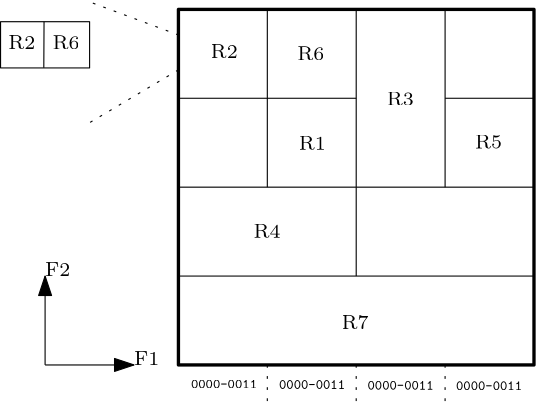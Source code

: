 <?xml version="1.0"?>
<!DOCTYPE ipe SYSTEM "ipe.dtd">
<ipe version="70218" creator="Ipe 7.2.28">
<info created="D:20241121190332" modified="D:20241121205025"/>
<ipestyle name="basic">
<symbol name="arrow/arc(spx)">
<path stroke="sym-stroke" fill="sym-stroke" pen="sym-pen">
0 0 m
-1 0.333 l
-1 -0.333 l
h
</path>
</symbol>
<symbol name="arrow/farc(spx)">
<path stroke="sym-stroke" fill="white" pen="sym-pen">
0 0 m
-1 0.333 l
-1 -0.333 l
h
</path>
</symbol>
<symbol name="arrow/ptarc(spx)">
<path stroke="sym-stroke" fill="sym-stroke" pen="sym-pen">
0 0 m
-1 0.333 l
-0.8 0 l
-1 -0.333 l
h
</path>
</symbol>
<symbol name="arrow/fptarc(spx)">
<path stroke="sym-stroke" fill="white" pen="sym-pen">
0 0 m
-1 0.333 l
-0.8 0 l
-1 -0.333 l
h
</path>
</symbol>
<symbol name="mark/circle(sx)" transformations="translations">
<path fill="sym-stroke">
0.6 0 0 0.6 0 0 e
0.4 0 0 0.4 0 0 e
</path>
</symbol>
<symbol name="mark/disk(sx)" transformations="translations">
<path fill="sym-stroke">
0.6 0 0 0.6 0 0 e
</path>
</symbol>
<symbol name="mark/fdisk(sfx)" transformations="translations">
<group>
<path fill="sym-fill">
0.5 0 0 0.5 0 0 e
</path>
<path fill="sym-stroke" fillrule="eofill">
0.6 0 0 0.6 0 0 e
0.4 0 0 0.4 0 0 e
</path>
</group>
</symbol>
<symbol name="mark/box(sx)" transformations="translations">
<path fill="sym-stroke" fillrule="eofill">
-0.6 -0.6 m
0.6 -0.6 l
0.6 0.6 l
-0.6 0.6 l
h
-0.4 -0.4 m
0.4 -0.4 l
0.4 0.4 l
-0.4 0.4 l
h
</path>
</symbol>
<symbol name="mark/square(sx)" transformations="translations">
<path fill="sym-stroke">
-0.6 -0.6 m
0.6 -0.6 l
0.6 0.6 l
-0.6 0.6 l
h
</path>
</symbol>
<symbol name="mark/fsquare(sfx)" transformations="translations">
<group>
<path fill="sym-fill">
-0.5 -0.5 m
0.5 -0.5 l
0.5 0.5 l
-0.5 0.5 l
h
</path>
<path fill="sym-stroke" fillrule="eofill">
-0.6 -0.6 m
0.6 -0.6 l
0.6 0.6 l
-0.6 0.6 l
h
-0.4 -0.4 m
0.4 -0.4 l
0.4 0.4 l
-0.4 0.4 l
h
</path>
</group>
</symbol>
<symbol name="mark/cross(sx)" transformations="translations">
<group>
<path fill="sym-stroke">
-0.43 -0.57 m
0.57 0.43 l
0.43 0.57 l
-0.57 -0.43 l
h
</path>
<path fill="sym-stroke">
-0.43 0.57 m
0.57 -0.43 l
0.43 -0.57 l
-0.57 0.43 l
h
</path>
</group>
</symbol>
<symbol name="arrow/fnormal(spx)">
<path stroke="sym-stroke" fill="white" pen="sym-pen">
0 0 m
-1 0.333 l
-1 -0.333 l
h
</path>
</symbol>
<symbol name="arrow/pointed(spx)">
<path stroke="sym-stroke" fill="sym-stroke" pen="sym-pen">
0 0 m
-1 0.333 l
-0.8 0 l
-1 -0.333 l
h
</path>
</symbol>
<symbol name="arrow/fpointed(spx)">
<path stroke="sym-stroke" fill="white" pen="sym-pen">
0 0 m
-1 0.333 l
-0.8 0 l
-1 -0.333 l
h
</path>
</symbol>
<symbol name="arrow/linear(spx)">
<path stroke="sym-stroke" pen="sym-pen">
-1 0.333 m
0 0 l
-1 -0.333 l
</path>
</symbol>
<symbol name="arrow/fdouble(spx)">
<path stroke="sym-stroke" fill="white" pen="sym-pen">
0 0 m
-1 0.333 l
-1 -0.333 l
h
-1 0 m
-2 0.333 l
-2 -0.333 l
h
</path>
</symbol>
<symbol name="arrow/double(spx)">
<path stroke="sym-stroke" fill="sym-stroke" pen="sym-pen">
0 0 m
-1 0.333 l
-1 -0.333 l
h
-1 0 m
-2 0.333 l
-2 -0.333 l
h
</path>
</symbol>
<symbol name="arrow/mid-normal(spx)">
<path stroke="sym-stroke" fill="sym-stroke" pen="sym-pen">
0.5 0 m
-0.5 0.333 l
-0.5 -0.333 l
h
</path>
</symbol>
<symbol name="arrow/mid-fnormal(spx)">
<path stroke="sym-stroke" fill="white" pen="sym-pen">
0.5 0 m
-0.5 0.333 l
-0.5 -0.333 l
h
</path>
</symbol>
<symbol name="arrow/mid-pointed(spx)">
<path stroke="sym-stroke" fill="sym-stroke" pen="sym-pen">
0.5 0 m
-0.5 0.333 l
-0.3 0 l
-0.5 -0.333 l
h
</path>
</symbol>
<symbol name="arrow/mid-fpointed(spx)">
<path stroke="sym-stroke" fill="white" pen="sym-pen">
0.5 0 m
-0.5 0.333 l
-0.3 0 l
-0.5 -0.333 l
h
</path>
</symbol>
<symbol name="arrow/mid-double(spx)">
<path stroke="sym-stroke" fill="sym-stroke" pen="sym-pen">
1 0 m
0 0.333 l
0 -0.333 l
h
0 0 m
-1 0.333 l
-1 -0.333 l
h
</path>
</symbol>
<symbol name="arrow/mid-fdouble(spx)">
<path stroke="sym-stroke" fill="white" pen="sym-pen">
1 0 m
0 0.333 l
0 -0.333 l
h
0 0 m
-1 0.333 l
-1 -0.333 l
h
</path>
</symbol>
<anglesize name="22.5 deg" value="22.5"/>
<anglesize name="30 deg" value="30"/>
<anglesize name="45 deg" value="45"/>
<anglesize name="60 deg" value="60"/>
<anglesize name="90 deg" value="90"/>
<arrowsize name="large" value="10"/>
<arrowsize name="small" value="5"/>
<arrowsize name="tiny" value="3"/>
<color name="blue" value="0 0 1"/>
<color name="brown" value="0.647 0.165 0.165"/>
<color name="darkblue" value="0 0 0.545"/>
<color name="darkcyan" value="0 0.545 0.545"/>
<color name="darkgray" value="0.663"/>
<color name="darkgreen" value="0 0.392 0"/>
<color name="darkmagenta" value="0.545 0 0.545"/>
<color name="darkorange" value="1 0.549 0"/>
<color name="darkred" value="0.545 0 0"/>
<color name="gold" value="1 0.843 0"/>
<color name="gray" value="0.745"/>
<color name="green" value="0 1 0"/>
<color name="lightblue" value="0.678 0.847 0.902"/>
<color name="lightcyan" value="0.878 1 1"/>
<color name="lightgray" value="0.827"/>
<color name="lightgreen" value="0.565 0.933 0.565"/>
<color name="lightyellow" value="1 1 0.878"/>
<color name="navy" value="0 0 0.502"/>
<color name="orange" value="1 0.647 0"/>
<color name="pink" value="1 0.753 0.796"/>
<color name="purple" value="0.627 0.125 0.941"/>
<color name="red" value="1 0 0"/>
<color name="seagreen" value="0.18 0.545 0.341"/>
<color name="turquoise" value="0.251 0.878 0.816"/>
<color name="violet" value="0.933 0.51 0.933"/>
<color name="yellow" value="1 1 0"/>
<dashstyle name="dash dot dotted" value="[4 2 1 2 1 2] 0"/>
<dashstyle name="dash dotted" value="[4 2 1 2] 0"/>
<dashstyle name="dashed" value="[4] 0"/>
<dashstyle name="dotted" value="[1 3] 0"/>
<gridsize name="10 pts (~3.5 mm)" value="10"/>
<gridsize name="14 pts (~5 mm)" value="14"/>
<gridsize name="16 pts (~6 mm)" value="16"/>
<gridsize name="20 pts (~7 mm)" value="20"/>
<gridsize name="28 pts (~10 mm)" value="28"/>
<gridsize name="32 pts (~12 mm)" value="32"/>
<gridsize name="4 pts" value="4"/>
<gridsize name="56 pts (~20 mm)" value="56"/>
<gridsize name="8 pts (~3 mm)" value="8"/>
<opacity name="10%" value="0.1"/>
<opacity name="30%" value="0.3"/>
<opacity name="50%" value="0.5"/>
<opacity name="75%" value="0.75"/>
<pen name="fat" value="1.2"/>
<pen name="heavier" value="0.8"/>
<pen name="ultrafat" value="2"/>
<symbolsize name="large" value="5"/>
<symbolsize name="small" value="2"/>
<symbolsize name="tiny" value="1.1"/>
<textsize name="Huge" value="\Huge"/>
<textsize name="LARGE" value="\LARGE"/>
<textsize name="Large" value="\Large"/>
<textsize name="footnote" value="\footnotesize"/>
<textsize name="huge" value="\huge"/>
<textsize name="large" value="\large"/>
<textsize name="script" value="\scriptsize"/>
<textsize name="small" value="\small"/>
<textsize name="tiny" value="\tiny"/>
<textstyle name="center" begin="\begin{center}" end="\end{center}"/>
<textstyle name="item" begin="\begin{itemize}\item{}" end="\end{itemize}"/>
<textstyle name="itemize" begin="\begin{itemize}" end="\end{itemize}"/>
<tiling name="falling" angle="-60" step="4" width="1"/>
<tiling name="rising" angle="30" step="4" width="1"/>
</ipestyle>
<page>
<layer name="alpha"/>
<view layers="alpha" active="alpha"/>
<path layer="alpha" stroke="black" pen="fat">
192 704 m
192 576 l
320 576 l
320 704 l
h
</path>
<path stroke="black">
256 704 m
256 640 l
192 640 l
</path>
<path stroke="black">
256 640 m
320 640 l
</path>
<path stroke="black">
224 704 m
224 640 l
</path>
<path stroke="black">
192 672 m
256 672 l
</path>
<path stroke="black">
288 704 m
288 640 l
</path>
<path stroke="black">
288 672 m
320 672 l
</path>
<path stroke="black">
192 608 m
320 608 l
</path>
<path stroke="black">
256 608 m
256 640 l
</path>
<text matrix="1 0 0 1 -4.42261 -1.51633" transformations="translations" pos="208 688" stroke="black" type="label" width="9.755" height="4.765" depth="0" valign="baseline" size="script">R2</text>
<text matrix="1 0 0 1 26.7884 -2.27493" transformations="translations" pos="208 688" stroke="black" type="label" width="9.755" height="4.765" depth="0" valign="baseline" size="script">R6</text>
<text matrix="1 0 0 1 27.2938 -34.4968" transformations="translations" pos="208 688" stroke="black" type="label" width="9.755" height="4.765" depth="0" valign="baseline" size="script">R1</text>
<text matrix="1 0 0 1 59.0103 -18.5754" transformations="translations" pos="208 688" stroke="black" type="label" width="9.755" height="4.765" depth="0" valign="baseline" size="script">R3</text>
<text matrix="1 0 0 1 90.7267 -34.1178" transformations="translations" pos="208 688" stroke="black" type="label" width="9.755" height="4.765" depth="0" valign="baseline" size="script">R5</text>
<text matrix="1 0 0 1 10.9933 -66.2133" transformations="translations" pos="208 688" stroke="black" type="label" width="9.755" height="4.765" depth="0" valign="baseline" size="script">R4</text>
<text matrix="1 0 0 1 42.7098 -99.067" transformations="translations" pos="208 688" stroke="black" type="label" width="9.755" height="4.765" depth="0" valign="baseline" size="script">R7</text>
<path stroke="black" dash="dotted">
192.11 694.753 m
158.718 707.18 l
</path>
<path stroke="black" dash="dotted">
192.015 682.232 m
158.813 662.5 l
</path>
<path stroke="black">
160.021 699.571 m
160.021 682.922 l
127.966 682.922 l
127.966 699.571 l
h
</path>
<path stroke="black">
143.621 699.549 m
143.535 682.979 l
</path>
<text matrix="1 0 0 1 -1.91099 -2.58545" transformations="translations" pos="132.633 692.324" stroke="black" type="label" width="9.755" height="4.765" depth="0" valign="baseline" size="script">R2</text>
<text matrix="1 0 0 1 13.9948 -2.64181" transformations="translations" pos="132.633 692.324" stroke="black" type="label" width="9.755" height="4.765" depth="0" valign="baseline" size="script">R6</text>
<path matrix="1 0 0 1 16 0" stroke="black" arrow="normal/normal">
128 576 m
128 608 l
</path>
<path matrix="1 0 0 1 16 0" stroke="black" arrow="normal/normal">
128 576 m
160 576 l
</path>
<text transformations="translations" pos="144 608" stroke="black" type="label" width="9.112" height="4.765" depth="0" valign="baseline" size="script">F2</text>
<text transformations="translations" pos="176 576" stroke="black" type="label" width="9.112" height="4.765" depth="0" valign="baseline" size="script">F1</text>
<path stroke="black" dash="dotted">
224 576 m
224 560 l
</path>
<path matrix="1 0 0 1 32 0" stroke="black" dash="dotted">
224 576 m
224 560 l
</path>
<path matrix="1 0 0 1 64 0" stroke="black" dash="dotted">
224 576 m
224 560 l
</path>
<text matrix="1 0 0 1 4.48294 7.52493" transformations="translations" pos="192 560" stroke="black" type="label" width="23.817" height="3.044" depth="0" valign="baseline" size="tiny">\texttt{0000-0011}</text>
<text matrix="1 0 0 1 36.1836 7.36527" transformations="translations" pos="192 560" stroke="black" type="label" width="23.817" height="3.044" depth="0" valign="baseline" size="tiny">\texttt{0000-0011}</text>
<text matrix="1 0 0 1 68.0444 7.04506" transformations="translations" pos="192 560" stroke="black" type="label" width="23.817" height="3.044" depth="0" valign="baseline" size="tiny">\texttt{0000-0011}</text>
<text matrix="1 0 0 1 99.9053 6.88495" transformations="translations" pos="192 560" stroke="black" type="label" width="23.817" height="3.044" depth="0" valign="baseline" size="tiny">\texttt{0000-0011}</text>
</page>
</ipe>
